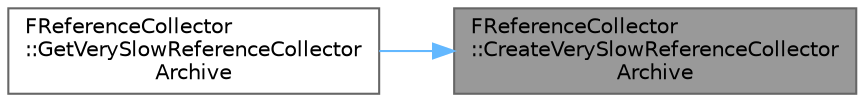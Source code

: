 digraph "FReferenceCollector::CreateVerySlowReferenceCollectorArchive"
{
 // INTERACTIVE_SVG=YES
 // LATEX_PDF_SIZE
  bgcolor="transparent";
  edge [fontname=Helvetica,fontsize=10,labelfontname=Helvetica,labelfontsize=10];
  node [fontname=Helvetica,fontsize=10,shape=box,height=0.2,width=0.4];
  rankdir="RL";
  Node1 [id="Node000001",label="FReferenceCollector\l::CreateVerySlowReferenceCollector\lArchive",height=0.2,width=0.4,color="gray40", fillcolor="grey60", style="filled", fontcolor="black",tooltip="Creates the proxy archive that uses serialization to add objects to this collector."];
  Node1 -> Node2 [id="edge1_Node000001_Node000002",dir="back",color="steelblue1",style="solid",tooltip=" "];
  Node2 [id="Node000002",label="FReferenceCollector\l::GetVerySlowReferenceCollector\lArchive",height=0.2,width=0.4,color="grey40", fillcolor="white", style="filled",URL="$d9/d05/classFReferenceCollector.html#a986ed7aa65dd343191088cd40494922b",tooltip="Get archive to collect references via SerializeBin / Serialize."];
}
